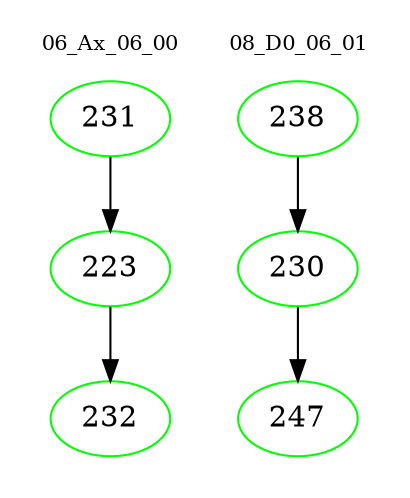 digraph{
subgraph cluster_0 {
color = white
label = "06_Ax_06_00";
fontsize=10;
T0_231 [label="231", color="green"]
T0_231 -> T0_223 [color="black"]
T0_223 [label="223", color="green"]
T0_223 -> T0_232 [color="black"]
T0_232 [label="232", color="green"]
}
subgraph cluster_1 {
color = white
label = "08_D0_06_01";
fontsize=10;
T1_238 [label="238", color="green"]
T1_238 -> T1_230 [color="black"]
T1_230 [label="230", color="green"]
T1_230 -> T1_247 [color="black"]
T1_247 [label="247", color="green"]
}
}
